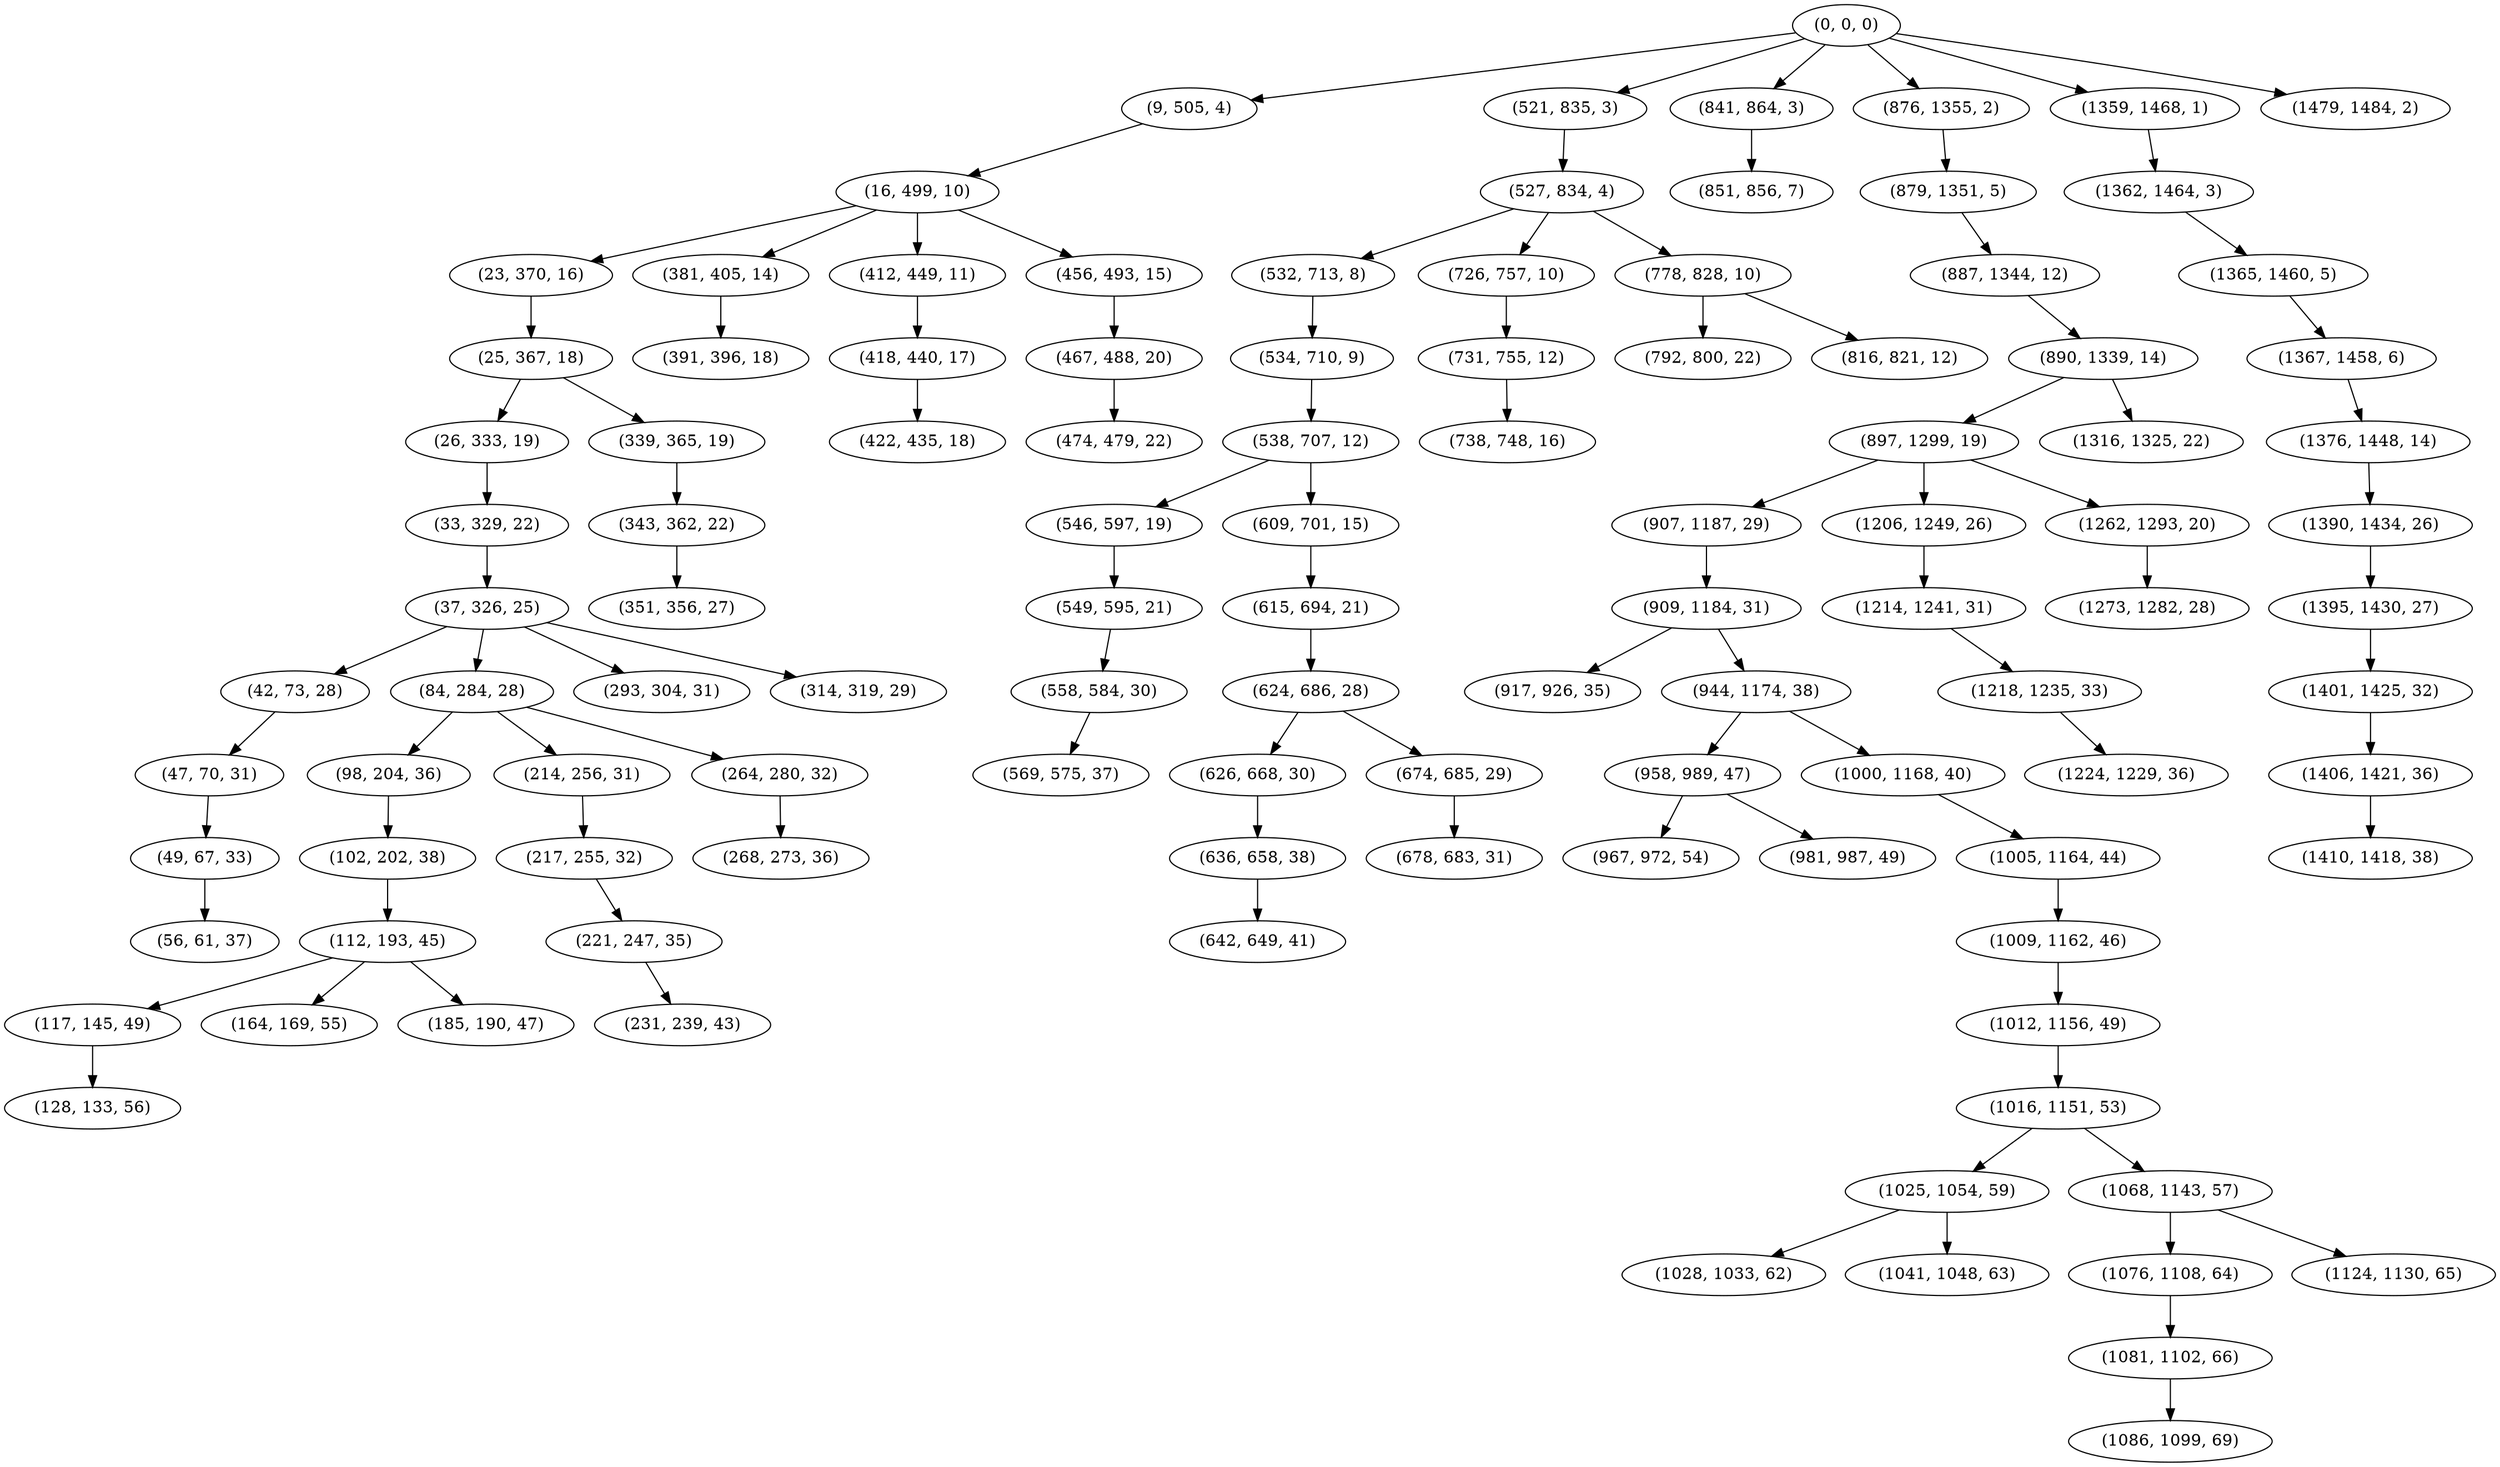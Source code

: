 digraph tree {
    "(0, 0, 0)";
    "(9, 505, 4)";
    "(16, 499, 10)";
    "(23, 370, 16)";
    "(25, 367, 18)";
    "(26, 333, 19)";
    "(33, 329, 22)";
    "(37, 326, 25)";
    "(42, 73, 28)";
    "(47, 70, 31)";
    "(49, 67, 33)";
    "(56, 61, 37)";
    "(84, 284, 28)";
    "(98, 204, 36)";
    "(102, 202, 38)";
    "(112, 193, 45)";
    "(117, 145, 49)";
    "(128, 133, 56)";
    "(164, 169, 55)";
    "(185, 190, 47)";
    "(214, 256, 31)";
    "(217, 255, 32)";
    "(221, 247, 35)";
    "(231, 239, 43)";
    "(264, 280, 32)";
    "(268, 273, 36)";
    "(293, 304, 31)";
    "(314, 319, 29)";
    "(339, 365, 19)";
    "(343, 362, 22)";
    "(351, 356, 27)";
    "(381, 405, 14)";
    "(391, 396, 18)";
    "(412, 449, 11)";
    "(418, 440, 17)";
    "(422, 435, 18)";
    "(456, 493, 15)";
    "(467, 488, 20)";
    "(474, 479, 22)";
    "(521, 835, 3)";
    "(527, 834, 4)";
    "(532, 713, 8)";
    "(534, 710, 9)";
    "(538, 707, 12)";
    "(546, 597, 19)";
    "(549, 595, 21)";
    "(558, 584, 30)";
    "(569, 575, 37)";
    "(609, 701, 15)";
    "(615, 694, 21)";
    "(624, 686, 28)";
    "(626, 668, 30)";
    "(636, 658, 38)";
    "(642, 649, 41)";
    "(674, 685, 29)";
    "(678, 683, 31)";
    "(726, 757, 10)";
    "(731, 755, 12)";
    "(738, 748, 16)";
    "(778, 828, 10)";
    "(792, 800, 22)";
    "(816, 821, 12)";
    "(841, 864, 3)";
    "(851, 856, 7)";
    "(876, 1355, 2)";
    "(879, 1351, 5)";
    "(887, 1344, 12)";
    "(890, 1339, 14)";
    "(897, 1299, 19)";
    "(907, 1187, 29)";
    "(909, 1184, 31)";
    "(917, 926, 35)";
    "(944, 1174, 38)";
    "(958, 989, 47)";
    "(967, 972, 54)";
    "(981, 987, 49)";
    "(1000, 1168, 40)";
    "(1005, 1164, 44)";
    "(1009, 1162, 46)";
    "(1012, 1156, 49)";
    "(1016, 1151, 53)";
    "(1025, 1054, 59)";
    "(1028, 1033, 62)";
    "(1041, 1048, 63)";
    "(1068, 1143, 57)";
    "(1076, 1108, 64)";
    "(1081, 1102, 66)";
    "(1086, 1099, 69)";
    "(1124, 1130, 65)";
    "(1206, 1249, 26)";
    "(1214, 1241, 31)";
    "(1218, 1235, 33)";
    "(1224, 1229, 36)";
    "(1262, 1293, 20)";
    "(1273, 1282, 28)";
    "(1316, 1325, 22)";
    "(1359, 1468, 1)";
    "(1362, 1464, 3)";
    "(1365, 1460, 5)";
    "(1367, 1458, 6)";
    "(1376, 1448, 14)";
    "(1390, 1434, 26)";
    "(1395, 1430, 27)";
    "(1401, 1425, 32)";
    "(1406, 1421, 36)";
    "(1410, 1418, 38)";
    "(1479, 1484, 2)";
    "(0, 0, 0)" -> "(9, 505, 4)";
    "(0, 0, 0)" -> "(521, 835, 3)";
    "(0, 0, 0)" -> "(841, 864, 3)";
    "(0, 0, 0)" -> "(876, 1355, 2)";
    "(0, 0, 0)" -> "(1359, 1468, 1)";
    "(0, 0, 0)" -> "(1479, 1484, 2)";
    "(9, 505, 4)" -> "(16, 499, 10)";
    "(16, 499, 10)" -> "(23, 370, 16)";
    "(16, 499, 10)" -> "(381, 405, 14)";
    "(16, 499, 10)" -> "(412, 449, 11)";
    "(16, 499, 10)" -> "(456, 493, 15)";
    "(23, 370, 16)" -> "(25, 367, 18)";
    "(25, 367, 18)" -> "(26, 333, 19)";
    "(25, 367, 18)" -> "(339, 365, 19)";
    "(26, 333, 19)" -> "(33, 329, 22)";
    "(33, 329, 22)" -> "(37, 326, 25)";
    "(37, 326, 25)" -> "(42, 73, 28)";
    "(37, 326, 25)" -> "(84, 284, 28)";
    "(37, 326, 25)" -> "(293, 304, 31)";
    "(37, 326, 25)" -> "(314, 319, 29)";
    "(42, 73, 28)" -> "(47, 70, 31)";
    "(47, 70, 31)" -> "(49, 67, 33)";
    "(49, 67, 33)" -> "(56, 61, 37)";
    "(84, 284, 28)" -> "(98, 204, 36)";
    "(84, 284, 28)" -> "(214, 256, 31)";
    "(84, 284, 28)" -> "(264, 280, 32)";
    "(98, 204, 36)" -> "(102, 202, 38)";
    "(102, 202, 38)" -> "(112, 193, 45)";
    "(112, 193, 45)" -> "(117, 145, 49)";
    "(112, 193, 45)" -> "(164, 169, 55)";
    "(112, 193, 45)" -> "(185, 190, 47)";
    "(117, 145, 49)" -> "(128, 133, 56)";
    "(214, 256, 31)" -> "(217, 255, 32)";
    "(217, 255, 32)" -> "(221, 247, 35)";
    "(221, 247, 35)" -> "(231, 239, 43)";
    "(264, 280, 32)" -> "(268, 273, 36)";
    "(339, 365, 19)" -> "(343, 362, 22)";
    "(343, 362, 22)" -> "(351, 356, 27)";
    "(381, 405, 14)" -> "(391, 396, 18)";
    "(412, 449, 11)" -> "(418, 440, 17)";
    "(418, 440, 17)" -> "(422, 435, 18)";
    "(456, 493, 15)" -> "(467, 488, 20)";
    "(467, 488, 20)" -> "(474, 479, 22)";
    "(521, 835, 3)" -> "(527, 834, 4)";
    "(527, 834, 4)" -> "(532, 713, 8)";
    "(527, 834, 4)" -> "(726, 757, 10)";
    "(527, 834, 4)" -> "(778, 828, 10)";
    "(532, 713, 8)" -> "(534, 710, 9)";
    "(534, 710, 9)" -> "(538, 707, 12)";
    "(538, 707, 12)" -> "(546, 597, 19)";
    "(538, 707, 12)" -> "(609, 701, 15)";
    "(546, 597, 19)" -> "(549, 595, 21)";
    "(549, 595, 21)" -> "(558, 584, 30)";
    "(558, 584, 30)" -> "(569, 575, 37)";
    "(609, 701, 15)" -> "(615, 694, 21)";
    "(615, 694, 21)" -> "(624, 686, 28)";
    "(624, 686, 28)" -> "(626, 668, 30)";
    "(624, 686, 28)" -> "(674, 685, 29)";
    "(626, 668, 30)" -> "(636, 658, 38)";
    "(636, 658, 38)" -> "(642, 649, 41)";
    "(674, 685, 29)" -> "(678, 683, 31)";
    "(726, 757, 10)" -> "(731, 755, 12)";
    "(731, 755, 12)" -> "(738, 748, 16)";
    "(778, 828, 10)" -> "(792, 800, 22)";
    "(778, 828, 10)" -> "(816, 821, 12)";
    "(841, 864, 3)" -> "(851, 856, 7)";
    "(876, 1355, 2)" -> "(879, 1351, 5)";
    "(879, 1351, 5)" -> "(887, 1344, 12)";
    "(887, 1344, 12)" -> "(890, 1339, 14)";
    "(890, 1339, 14)" -> "(897, 1299, 19)";
    "(890, 1339, 14)" -> "(1316, 1325, 22)";
    "(897, 1299, 19)" -> "(907, 1187, 29)";
    "(897, 1299, 19)" -> "(1206, 1249, 26)";
    "(897, 1299, 19)" -> "(1262, 1293, 20)";
    "(907, 1187, 29)" -> "(909, 1184, 31)";
    "(909, 1184, 31)" -> "(917, 926, 35)";
    "(909, 1184, 31)" -> "(944, 1174, 38)";
    "(944, 1174, 38)" -> "(958, 989, 47)";
    "(944, 1174, 38)" -> "(1000, 1168, 40)";
    "(958, 989, 47)" -> "(967, 972, 54)";
    "(958, 989, 47)" -> "(981, 987, 49)";
    "(1000, 1168, 40)" -> "(1005, 1164, 44)";
    "(1005, 1164, 44)" -> "(1009, 1162, 46)";
    "(1009, 1162, 46)" -> "(1012, 1156, 49)";
    "(1012, 1156, 49)" -> "(1016, 1151, 53)";
    "(1016, 1151, 53)" -> "(1025, 1054, 59)";
    "(1016, 1151, 53)" -> "(1068, 1143, 57)";
    "(1025, 1054, 59)" -> "(1028, 1033, 62)";
    "(1025, 1054, 59)" -> "(1041, 1048, 63)";
    "(1068, 1143, 57)" -> "(1076, 1108, 64)";
    "(1068, 1143, 57)" -> "(1124, 1130, 65)";
    "(1076, 1108, 64)" -> "(1081, 1102, 66)";
    "(1081, 1102, 66)" -> "(1086, 1099, 69)";
    "(1206, 1249, 26)" -> "(1214, 1241, 31)";
    "(1214, 1241, 31)" -> "(1218, 1235, 33)";
    "(1218, 1235, 33)" -> "(1224, 1229, 36)";
    "(1262, 1293, 20)" -> "(1273, 1282, 28)";
    "(1359, 1468, 1)" -> "(1362, 1464, 3)";
    "(1362, 1464, 3)" -> "(1365, 1460, 5)";
    "(1365, 1460, 5)" -> "(1367, 1458, 6)";
    "(1367, 1458, 6)" -> "(1376, 1448, 14)";
    "(1376, 1448, 14)" -> "(1390, 1434, 26)";
    "(1390, 1434, 26)" -> "(1395, 1430, 27)";
    "(1395, 1430, 27)" -> "(1401, 1425, 32)";
    "(1401, 1425, 32)" -> "(1406, 1421, 36)";
    "(1406, 1421, 36)" -> "(1410, 1418, 38)";
}
